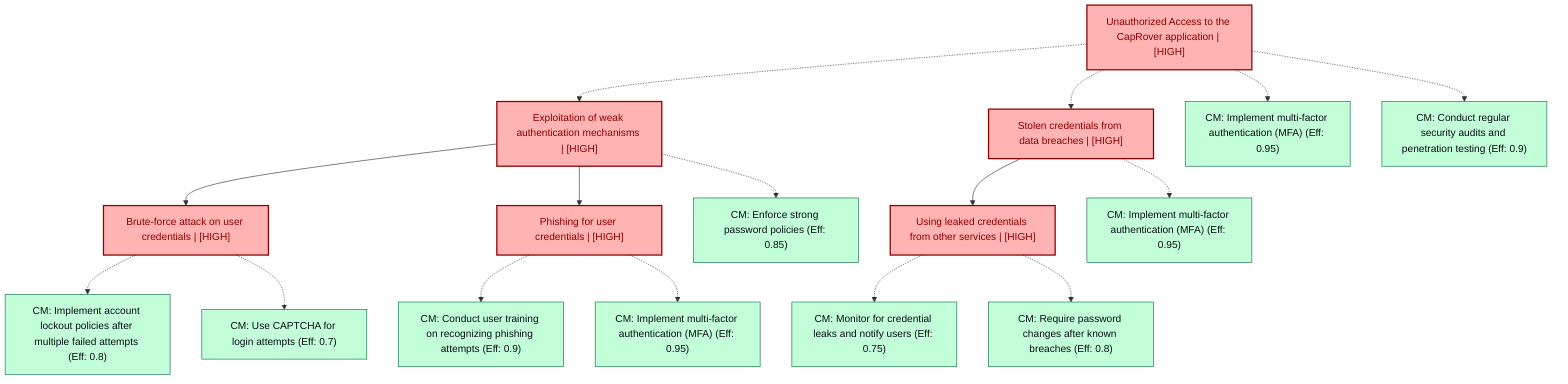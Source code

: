 graph TB
  node_01K65V2JJ5F59YP9TRZ7HYQ3A4["Unauthorized Access to the CapRover application | [HIGH]"]:::highRisk
  node_01K65V2JJ5F59YP9TRZ7HYQ3A5["Exploitation of weak authentication mechanisms | [HIGH]"]:::highRisk
  node_01K65V2JJ5F59YP9TRZ7HYQ3A6["Brute-force attack on user credentials | [HIGH]"]:::highRisk
  node_01K65V2JJ5F59YP9TRZ7HYQ3A6_cm_0["CM: Implement account lockout policies after multiple failed attempts (Eff: 0.8)"]:::countermeasure
  node_01K65V2JJ5F59YP9TRZ7HYQ3A6_cm_1["CM: Use CAPTCHA for login attempts (Eff: 0.7)"]:::countermeasure
  node_01K65V2JJ5F59YP9TRZ7HYQ3A7["Phishing for user credentials | [HIGH]"]:::highRisk
  node_01K65V2JJ5F59YP9TRZ7HYQ3A7_cm_0["CM: Conduct user training on recognizing phishing attempts (Eff: 0.9)"]:::countermeasure
  node_01K65V2JJ5F59YP9TRZ7HYQ3A7_cm_1["CM: Implement multi-factor authentication (MFA) (Eff: 0.95)"]:::countermeasure
  node_01K65V2JJ5F59YP9TRZ7HYQ3A5_cm_0["CM: Enforce strong password policies (Eff: 0.85)"]:::countermeasure
  node_01K65V2JJ5F59YP9TRZ7HYQ3A8["Stolen credentials from data breaches | [HIGH]"]:::highRisk
  node_01K65V2JJ5F59YP9TRZ7HYQ3A9["Using leaked credentials from other services | [HIGH]"]:::highRisk
  node_01K65V2JJ5F59YP9TRZ7HYQ3A9_cm_0["CM: Monitor for credential leaks and notify users (Eff: 0.75)"]:::countermeasure
  node_01K65V2JJ5F59YP9TRZ7HYQ3A9_cm_1["CM: Require password changes after known breaches (Eff: 0.8)"]:::countermeasure
  node_01K65V2JJ5F59YP9TRZ7HYQ3A8_cm_0["CM: Implement multi-factor authentication (MFA) (Eff: 0.95)"]:::countermeasure
  node_01K65V2JJ5F59YP9TRZ7HYQ3A4_cm_0["CM: Implement multi-factor authentication (MFA) (Eff: 0.95)"]:::countermeasure
  node_01K65V2JJ5F59YP9TRZ7HYQ3A4_cm_1["CM: Conduct regular security audits and penetration testing (Eff: 0.9)"]:::countermeasure

  node_01K65V2JJ5F59YP9TRZ7HYQ3A4 -.-> node_01K65V2JJ5F59YP9TRZ7HYQ3A5
  node_01K65V2JJ5F59YP9TRZ7HYQ3A5 --> node_01K65V2JJ5F59YP9TRZ7HYQ3A6
  node_01K65V2JJ5F59YP9TRZ7HYQ3A6 -.-> node_01K65V2JJ5F59YP9TRZ7HYQ3A6_cm_0
  node_01K65V2JJ5F59YP9TRZ7HYQ3A6 -.-> node_01K65V2JJ5F59YP9TRZ7HYQ3A6_cm_1
  node_01K65V2JJ5F59YP9TRZ7HYQ3A5 --> node_01K65V2JJ5F59YP9TRZ7HYQ3A7
  node_01K65V2JJ5F59YP9TRZ7HYQ3A7 -.-> node_01K65V2JJ5F59YP9TRZ7HYQ3A7_cm_0
  node_01K65V2JJ5F59YP9TRZ7HYQ3A7 -.-> node_01K65V2JJ5F59YP9TRZ7HYQ3A7_cm_1
  node_01K65V2JJ5F59YP9TRZ7HYQ3A5 -.-> node_01K65V2JJ5F59YP9TRZ7HYQ3A5_cm_0
  node_01K65V2JJ5F59YP9TRZ7HYQ3A4 -.-> node_01K65V2JJ5F59YP9TRZ7HYQ3A8
  node_01K65V2JJ5F59YP9TRZ7HYQ3A8 --> node_01K65V2JJ5F59YP9TRZ7HYQ3A9
  node_01K65V2JJ5F59YP9TRZ7HYQ3A9 -.-> node_01K65V2JJ5F59YP9TRZ7HYQ3A9_cm_0
  node_01K65V2JJ5F59YP9TRZ7HYQ3A9 -.-> node_01K65V2JJ5F59YP9TRZ7HYQ3A9_cm_1
  node_01K65V2JJ5F59YP9TRZ7HYQ3A8 -.-> node_01K65V2JJ5F59YP9TRZ7HYQ3A8_cm_0
  node_01K65V2JJ5F59YP9TRZ7HYQ3A4 -.-> node_01K65V2JJ5F59YP9TRZ7HYQ3A4_cm_0
  node_01K65V2JJ5F59YP9TRZ7HYQ3A4 -.-> node_01K65V2JJ5F59YP9TRZ7HYQ3A4_cm_1

  classDef andNode fill:#FFB3B3,stroke:#8B0000,stroke-width:2px,color:#0B0D17
  classDef orNode fill:#C2FFD8,stroke:#106B49,stroke-width:2px,color:#0B0D17
  classDef leafNode fill:#73d1ff,stroke:#29ABE2,stroke-width:2px,color:#0B0D17
  classDef highRisk fill:#FFB3B3,color:#8B0000,stroke:#8B0000,stroke-width:2px
  classDef mediumRisk fill:#FFF200,stroke:#7A6300,stroke-width:1px,color:#0B0D17
  classDef lowRisk fill:#FFF2B3,stroke:#FFF2B3,stroke-width:1px,color:#0B0D17
  classDef countermeasure fill:#C2FFD8,stroke:#106B49,stroke-width:1px,color:#0B0D17
  classDef reference fill:#ffa1ad,stroke:#A259FF,stroke-width:1px,stroke-dasharray:3 3,color:#0B0D17
  classDef mitreNode stroke-dasharray:5 5
  classDef note fill:#ffffcc,stroke:#ffcc00,stroke-width:2px,stroke-dasharray:5 5